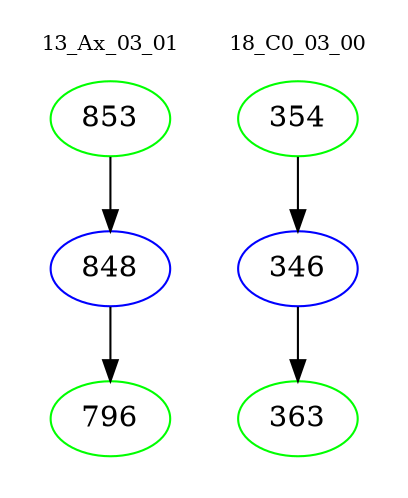 digraph{
subgraph cluster_0 {
color = white
label = "13_Ax_03_01";
fontsize=10;
T0_853 [label="853", color="green"]
T0_853 -> T0_848 [color="black"]
T0_848 [label="848", color="blue"]
T0_848 -> T0_796 [color="black"]
T0_796 [label="796", color="green"]
}
subgraph cluster_1 {
color = white
label = "18_C0_03_00";
fontsize=10;
T1_354 [label="354", color="green"]
T1_354 -> T1_346 [color="black"]
T1_346 [label="346", color="blue"]
T1_346 -> T1_363 [color="black"]
T1_363 [label="363", color="green"]
}
}
